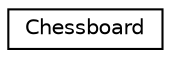 digraph "Graphical Class Hierarchy"
{
  edge [fontname="Helvetica",fontsize="10",labelfontname="Helvetica",labelfontsize="10"];
  node [fontname="Helvetica",fontsize="10",shape=record];
  rankdir="LR";
  Node0 [label="Chessboard",height=0.2,width=0.4,color="black", fillcolor="white", style="filled",URL="$classChessboard.html",tooltip="the second most important class of the program "];
}
